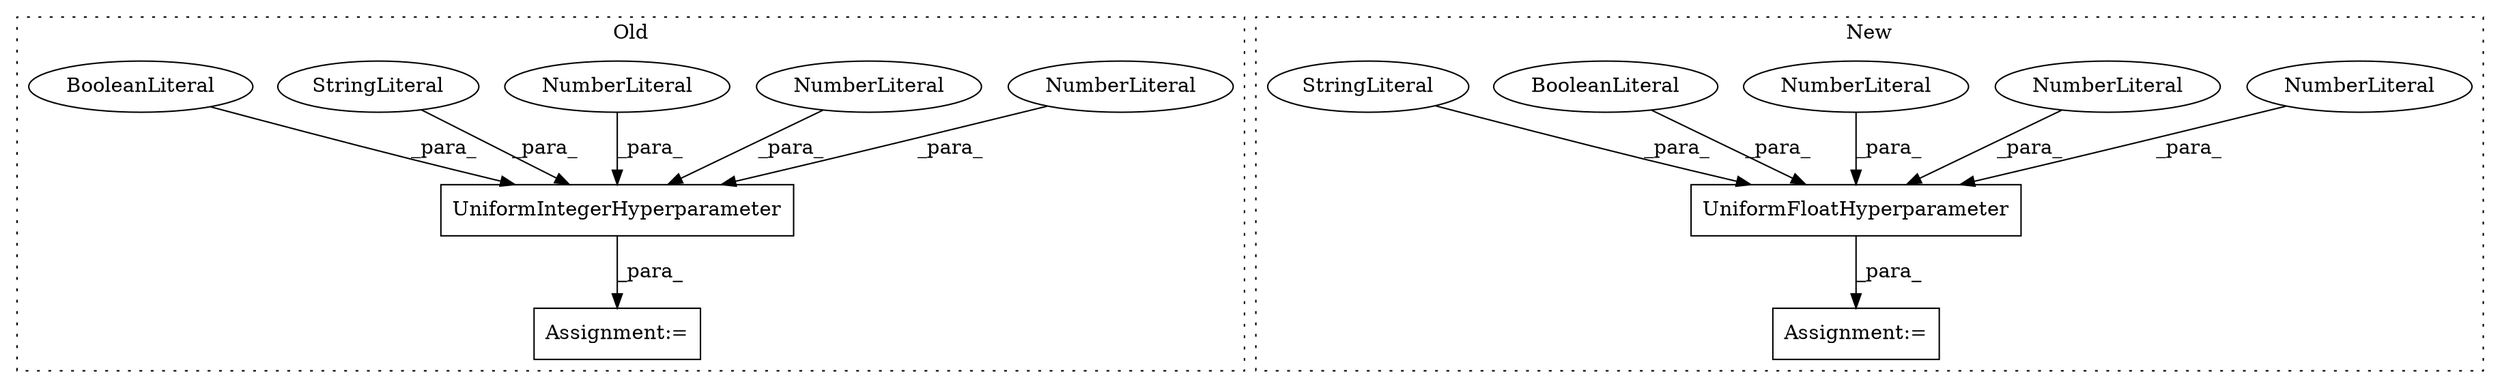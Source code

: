 digraph G {
subgraph cluster0 {
1 [label="UniformIntegerHyperparameter" a="32" s="4828,4889" l="29,1" shape="box"];
3 [label="NumberLiteral" a="34" s="4882" l="1" shape="ellipse"];
4 [label="NumberLiteral" a="34" s="4877" l="1" shape="ellipse"];
5 [label="NumberLiteral" a="34" s="4879" l="2" shape="ellipse"];
10 [label="StringLiteral" a="45" s="4857" l="19" shape="ellipse"];
13 [label="Assignment:=" a="7" s="4827" l="1" shape="box"];
14 [label="BooleanLiteral" a="9" s="4884" l="5" shape="ellipse"];
label = "Old";
style="dotted";
}
subgraph cluster1 {
2 [label="UniformFloatHyperparameter" a="32" s="4878,4947" l="27,1" shape="box"];
6 [label="NumberLiteral" a="34" s="4935" l="7" shape="ellipse"];
7 [label="NumberLiteral" a="34" s="4933" l="1" shape="ellipse"];
8 [label="NumberLiteral" a="34" s="4925" l="7" shape="ellipse"];
9 [label="BooleanLiteral" a="9" s="4943" l="4" shape="ellipse"];
11 [label="Assignment:=" a="7" s="4877" l="1" shape="box"];
12 [label="StringLiteral" a="45" s="4905" l="19" shape="ellipse"];
label = "New";
style="dotted";
}
1 -> 13 [label="_para_"];
2 -> 11 [label="_para_"];
3 -> 1 [label="_para_"];
4 -> 1 [label="_para_"];
5 -> 1 [label="_para_"];
6 -> 2 [label="_para_"];
7 -> 2 [label="_para_"];
8 -> 2 [label="_para_"];
9 -> 2 [label="_para_"];
10 -> 1 [label="_para_"];
12 -> 2 [label="_para_"];
14 -> 1 [label="_para_"];
}